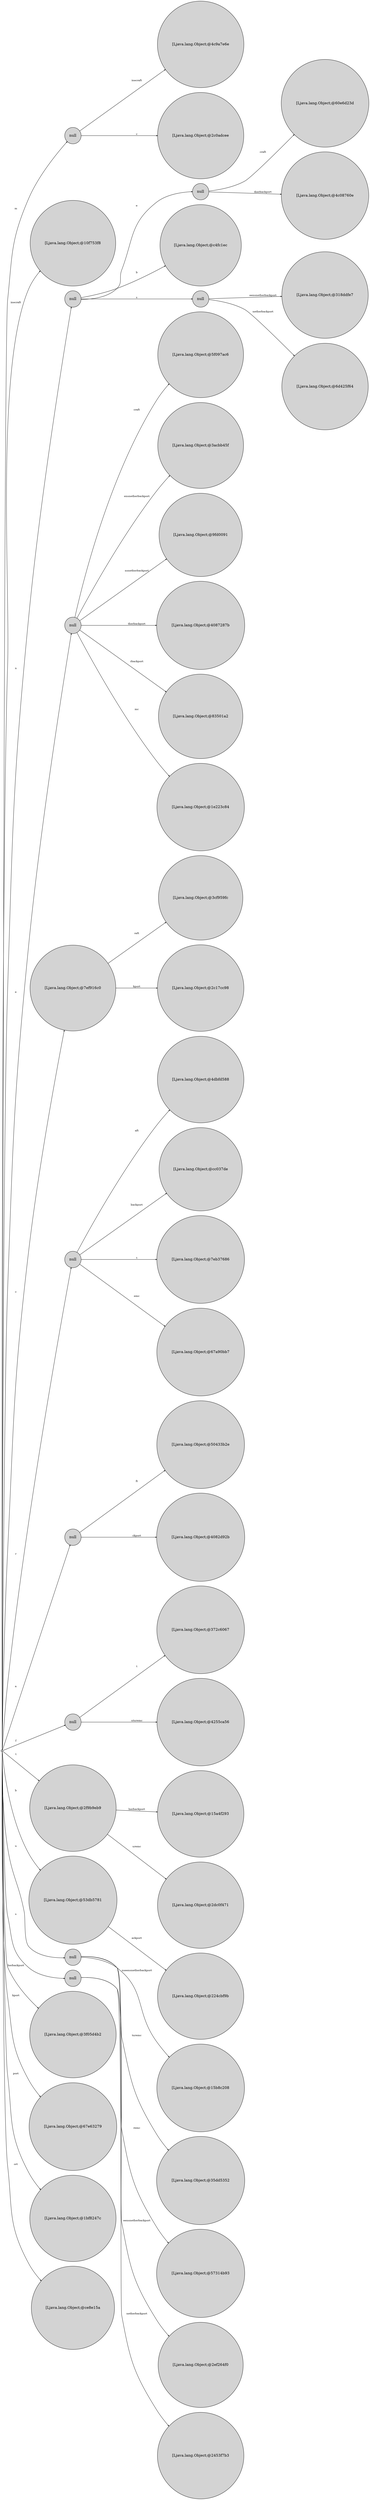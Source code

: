 digraph {
	rankdir = LR;
	ordering = out;
	edge [arrowsize=0.4,fontsize=10]
	node47A8A880 [label="",style=filled,fillcolor=lightgrey,shape=circle,width=.1,height=.1];
//------leaves------
	node51CE5CD3 [label="[Ljava.lang.Object;@4c9a7e6e",shape=point,style=filled,fillcolor=lightgrey,shape=circle,width=.07,height=.07]
	node2E648D0A [label="[Ljava.lang.Object;@2c0adcee",shape=point,style=filled,fillcolor=lightgrey,shape=circle,width=.07,height=.07]
	nodeF013578 [label="[Ljava.lang.Object;@10f753f8",shape=point,style=filled,fillcolor=lightgrey,shape=circle,width=.07,height=.07]
	node1A719031 [label="[Ljava.lang.Object;@60e6d23d",shape=point,style=filled,fillcolor=lightgrey,shape=circle,width=.07,height=.07]
	node664A81AC [label="[Ljava.lang.Object;@4c08760e",shape=point,style=filled,fillcolor=lightgrey,shape=circle,width=.07,height=.07]
	node5A6E97A6 [label="[Ljava.lang.Object;@c4fc1ec",shape=point,style=filled,fillcolor=lightgrey,shape=circle,width=.07,height=.07]
	node3E3A7628 [label="[Ljava.lang.Object;@318ddfe7",shape=point,style=filled,fillcolor=lightgrey,shape=circle,width=.07,height=.07]
	node1FF0BDD7 [label="[Ljava.lang.Object;@6d425f64",shape=point,style=filled,fillcolor=lightgrey,shape=circle,width=.07,height=.07]
	nodeA4FFD2 [label="[Ljava.lang.Object;@5f097ac6",shape=point,style=filled,fillcolor=lightgrey,shape=circle,width=.07,height=.07]
	node458D6AF5 [label="[Ljava.lang.Object;@3acbb45f",shape=point,style=filled,fillcolor=lightgrey,shape=circle,width=.07,height=.07]
	node1D3686BB [label="[Ljava.lang.Object;@9fd0091",shape=point,style=filled,fillcolor=lightgrey,shape=circle,width=.07,height=.07]
	node27890999 [label="[Ljava.lang.Object;@4087287b",shape=point,style=filled,fillcolor=lightgrey,shape=circle,width=.07,height=.07]
	node69AD7D8E [label="[Ljava.lang.Object;@83501a2",shape=point,style=filled,fillcolor=lightgrey,shape=circle,width=.07,height=.07]
	node679F04FC [label="[Ljava.lang.Object;@1e223c84",shape=point,style=filled,fillcolor=lightgrey,shape=circle,width=.07,height=.07]
	node1C6173C3 [label="[Ljava.lang.Object;@3cf959fc",shape=point,style=filled,fillcolor=lightgrey,shape=circle,width=.07,height=.07]
	node23DE127B [label="[Ljava.lang.Object;@2c17cc98",shape=point,style=filled,fillcolor=lightgrey,shape=circle,width=.07,height=.07]
	node3BFF5DB2 [label="[Ljava.lang.Object;@4dbfd588",shape=point,style=filled,fillcolor=lightgrey,shape=circle,width=.07,height=.07]
	node1E215B8E [label="[Ljava.lang.Object;@cc037de",shape=point,style=filled,fillcolor=lightgrey,shape=circle,width=.07,height=.07]
	node4D13E939 [label="[Ljava.lang.Object;@7eb37686",shape=point,style=filled,fillcolor=lightgrey,shape=circle,width=.07,height=.07]
	node6ADAAFF5 [label="[Ljava.lang.Object;@67a90bb7",shape=point,style=filled,fillcolor=lightgrey,shape=circle,width=.07,height=.07]
	node35A16C5A [label="[Ljava.lang.Object;@50433b2e",shape=point,style=filled,fillcolor=lightgrey,shape=circle,width=.07,height=.07]
	node6FD993D4 [label="[Ljava.lang.Object;@4082d92b",shape=point,style=filled,fillcolor=lightgrey,shape=circle,width=.07,height=.07]
	node7EFFBEDD [label="[Ljava.lang.Object;@372c6067",shape=point,style=filled,fillcolor=lightgrey,shape=circle,width=.07,height=.07]
	node14C81265 [label="[Ljava.lang.Object;@4255ca56",shape=point,style=filled,fillcolor=lightgrey,shape=circle,width=.07,height=.07]
	node41DF9D97 [label="[Ljava.lang.Object;@15a4f293",shape=point,style=filled,fillcolor=lightgrey,shape=circle,width=.07,height=.07]
	node412B8178 [label="[Ljava.lang.Object;@2dc0f471",shape=point,style=filled,fillcolor=lightgrey,shape=circle,width=.07,height=.07]
	node10CEF77B [label="[Ljava.lang.Object;@224cbf9b",shape=point,style=filled,fillcolor=lightgrey,shape=circle,width=.07,height=.07]
	node3F71DAEB [label="[Ljava.lang.Object;@15b8c208",shape=point,style=filled,fillcolor=lightgrey,shape=circle,width=.07,height=.07]
	node722A8AEB [label="[Ljava.lang.Object;@35dd5352",shape=point,style=filled,fillcolor=lightgrey,shape=circle,width=.07,height=.07]
	node4CA7180 [label="[Ljava.lang.Object;@57314b93",shape=point,style=filled,fillcolor=lightgrey,shape=circle,width=.07,height=.07]
	node716AFE4C [label="[Ljava.lang.Object;@2ef264f0",shape=point,style=filled,fillcolor=lightgrey,shape=circle,width=.07,height=.07]
	node796356DF [label="[Ljava.lang.Object;@2453f7b3",shape=point,style=filled,fillcolor=lightgrey,shape=circle,width=.07,height=.07]
	node26DE5EB [label="[Ljava.lang.Object;@3f05d4b2",shape=point,style=filled,fillcolor=lightgrey,shape=circle,width=.07,height=.07]
	node5C33B823 [label="[Ljava.lang.Object;@67e63279",shape=point,style=filled,fillcolor=lightgrey,shape=circle,width=.07,height=.07]
	nodeAC9C1D3 [label="[Ljava.lang.Object;@1bf8247c",shape=point,style=filled,fillcolor=lightgrey,shape=circle,width=.07,height=.07]
	node5ACB6580 [label="[Ljava.lang.Object;@ce8e15a",shape=point,style=filled,fillcolor=lightgrey,shape=circle,width=.07,height=.07]
//------internal nodes------
	node486B7E4D [label="null",style=filled,fillcolor=lightgrey,shape=circle,width=.07,height=.07]
	node12EA68F8 [label="null",style=filled,fillcolor=lightgrey,shape=circle,width=.07,height=.07]
	node130CE840 [label="null",style=filled,fillcolor=lightgrey,shape=circle,width=.07,height=.07]
	node58A5394A [label="null",style=filled,fillcolor=lightgrey,shape=circle,width=.07,height=.07]
	node4B2FBD05 [label="null",style=filled,fillcolor=lightgrey,shape=circle,width=.07,height=.07]
	nodeAC3B130 [label="[Ljava.lang.Object;@7ef916c0",style=filled,fillcolor=lightgrey,shape=circle,width=.07,height=.07]
	nodeFE71F3C [label="null",style=filled,fillcolor=lightgrey,shape=circle,width=.07,height=.07]
	node39164C50 [label="null",style=filled,fillcolor=lightgrey,shape=circle,width=.07,height=.07]
	node2E4B3073 [label="null",style=filled,fillcolor=lightgrey,shape=circle,width=.07,height=.07]
	node18B26C6C [label="[Ljava.lang.Object;@2f9b9eb9",style=filled,fillcolor=lightgrey,shape=circle,width=.07,height=.07]
	node246433D6 [label="[Ljava.lang.Object;@53db5781",style=filled,fillcolor=lightgrey,shape=circle,width=.07,height=.07]
	node5801809A [label="null",style=filled,fillcolor=lightgrey,shape=circle,width=.07,height=.07]
	node2B1CB375 [label="null",style=filled,fillcolor=lightgrey,shape=circle,width=.07,height=.07]
//------edges------
	node47A8A880 -> node486B7E4D [label="m",weight=10]
	node486B7E4D -> node51CE5CD3 [label="inecraft",weight=10]
	node486B7E4D -> node2E648D0A [label="c",weight=10]
	node47A8A880 -> nodeF013578 [label="inecraft",weight=10]
	node47A8A880 -> node12EA68F8 [label="n",weight=10]
	node12EA68F8 -> node130CE840 [label="e",weight=10]
	node130CE840 -> node1A719031 [label="craft",weight=10]
	node130CE840 -> node664A81AC [label="therbackport",weight=10]
	node12EA68F8 -> node5A6E97A6 [label="b",weight=10]
	node12EA68F8 -> node58A5394A [label="s",weight=10]
	node58A5394A -> node3E3A7628 [label="eensnetherbackport",weight=10]
	node58A5394A -> node1FF0BDD7 [label="netherbackport",weight=10]
	node47A8A880 -> node4B2FBD05 [label="e",weight=10]
	node4B2FBD05 -> nodeA4FFD2 [label="craft",weight=10]
	node4B2FBD05 -> node458D6AF5 [label="ensnetherbackport",weight=10]
	node4B2FBD05 -> node1D3686BB [label="nsnetherbackport",weight=10]
	node4B2FBD05 -> node27890999 [label="therbackport",weight=10]
	node4B2FBD05 -> node69AD7D8E [label="rbackport",weight=10]
	node4B2FBD05 -> node679F04FC [label="mc",weight=10]
	node47A8A880 -> nodeAC3B130 [label="c",weight=10]
	nodeAC3B130 -> node1C6173C3 [label="raft",weight=10]
	nodeAC3B130 -> node23DE127B [label="kport",weight=10]
	node47A8A880 -> nodeFE71F3C [label="r",weight=10]
	nodeFE71F3C -> node3BFF5DB2 [label="aft",weight=10]
	nodeFE71F3C -> node1E215B8E [label="backport",weight=10]
	nodeFE71F3C -> node4D13E939 [label="t",weight=10]
	nodeFE71F3C -> node6ADAAFF5 [label="emc",weight=10]
	node47A8A880 -> node39164C50 [label="a",weight=10]
	node39164C50 -> node35A16C5A [label="ft",weight=10]
	node39164C50 -> node6FD993D4 [label="ckport",weight=10]
	node47A8A880 -> node2E4B3073 [label="f",weight=10]
	node2E4B3073 -> node7EFFBEDD [label="t",weight=10]
	node2E4B3073 -> node14C81265 [label="uturemc",weight=10]
	node47A8A880 -> node18B26C6C [label="t",weight=10]
	node18B26C6C -> node41DF9D97 [label="herbackport",weight=10]
	node18B26C6C -> node412B8178 [label="uremc",weight=10]
	node47A8A880 -> node246433D6 [label="b",weight=10]
	node246433D6 -> node10CEF77B [label="ackport",weight=10]
	node47A8A880 -> node5801809A [label="u",weight=10]
	node5801809A -> node3F71DAEB [label="nseensnetherbackport",weight=10]
	node5801809A -> node722A8AEB [label="turemc",weight=10]
	node5801809A -> node4CA7180 [label="remc",weight=10]
	node47A8A880 -> node2B1CB375 [label="s",weight=10]
	node2B1CB375 -> node716AFE4C [label="eensnetherbackport",weight=10]
	node2B1CB375 -> node796356DF [label="netherbackport",weight=10]
	node47A8A880 -> node26DE5EB [label="herbackport",weight=10]
	node47A8A880 -> node5C33B823 [label="kport",weight=10]
	node47A8A880 -> nodeAC9C1D3 [label="port",weight=10]
	node47A8A880 -> node5ACB6580 [label="ort",weight=10]
}
